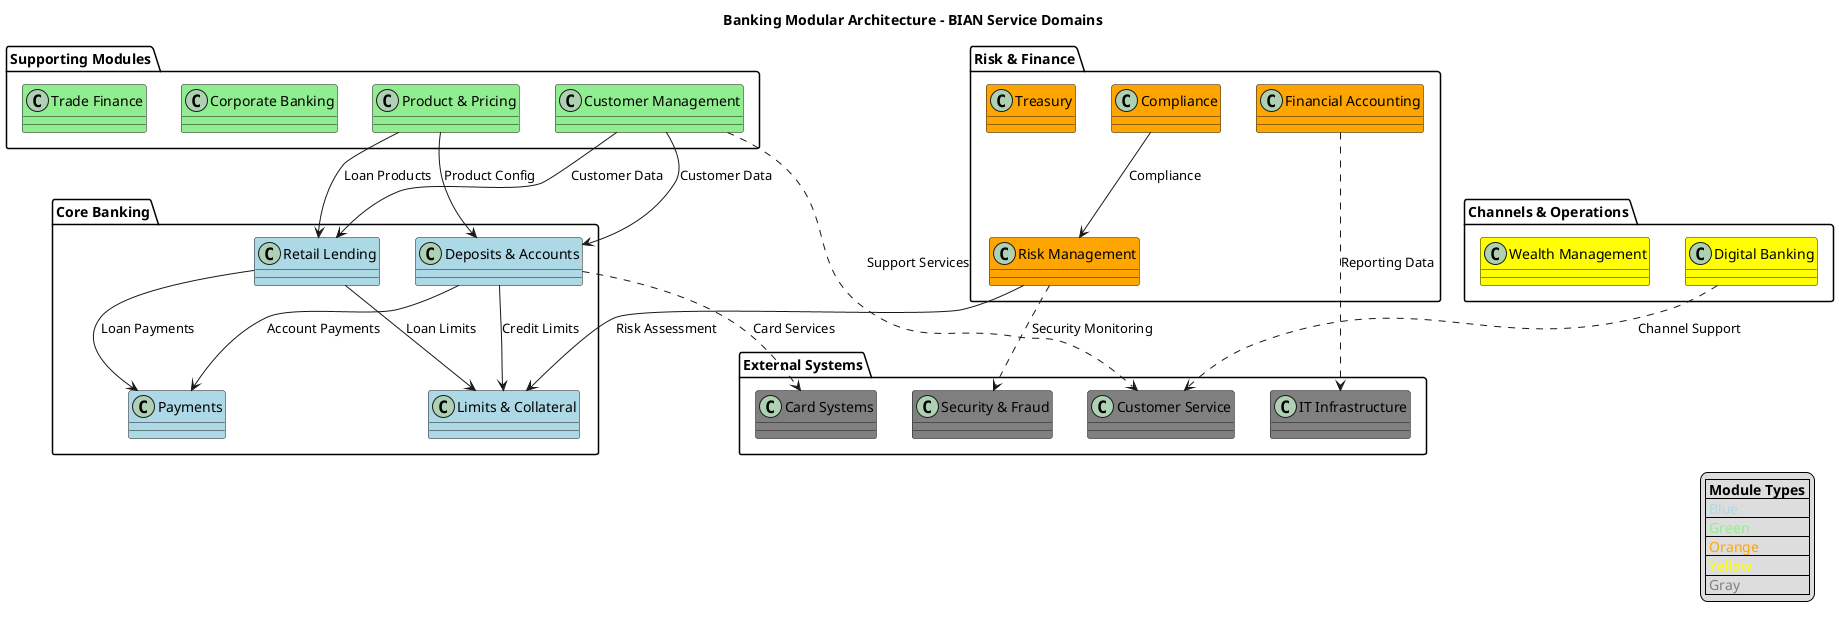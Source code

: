 @startuml Banking Modular Architecture

!define RED_COLOR #FF0000

title Banking Modular Architecture - BIAN Service Domains

' Core Banking Modules
package "Core Banking" as CORE {

  class "Deposits & Accounts" as DA #lightblue
  class "Retail Lending" as RL #lightblue
  class "Payments" as PAY #lightblue
  class "Limits & Collateral" as LC #lightblue

}

' Supporting Modules
package "Supporting Modules" as SUPP {

  class "Customer Management" as CM #lightgreen
  class "Product & Pricing" as PP #lightgreen
  class "Corporate Banking" as CB #lightgreen
  class "Trade Finance" as TF #lightgreen

}

' Risk & Finance
package "Risk & Finance" as RF {

  class "Risk Management" as RM #orange
  class "Compliance" as COMP #orange
  class "Financial Accounting" as FA #orange
  class "Treasury" as TREAS #orange

}

' Channels & Operations
package "Channels & Operations" as CO {

  class "Digital Banking" as DB #yellow
  class "Wealth Management" as WM #yellow

}

' External Dependencies
package "External Systems" as EXT {

  class "Card Systems" as CARDS #gray
  class "Security & Fraud" as SEC #gray
  class "Customer Service" as CS #gray
  class "IT Infrastructure" as IT #gray

}

' Key Relationships
DA --> LC : Credit Limits
RL --> LC : Loan Limits
DA --> PAY : Account Payments
RL --> PAY : Loan Payments
CM --> DA : Customer Data
CM --> RL : Customer Data
PP --> DA : Product Config
PP --> RL : Loan Products
RM --> LC : Risk Assessment
COMP --> RM : Compliance

' External Dependencies
DA ..> CARDS : Card Services
CM ..> CS : Support Services
DB ..> CS : Channel Support
RM ..> SEC : Security Monitoring
FA ..> IT : Reporting Data

legend right
  |= Module Types |
  | <color:#lightblue>Blue</color> | Core Banking |
  | <color:#lightgreen>Green</color> | Supporting |
  | <color:#orange>Orange</color> | Risk & Finance |
  | <color:#yellow>Yellow</color> | Channels |
  | <color:#gray>Gray</color> | External |
endlegend

@enduml
